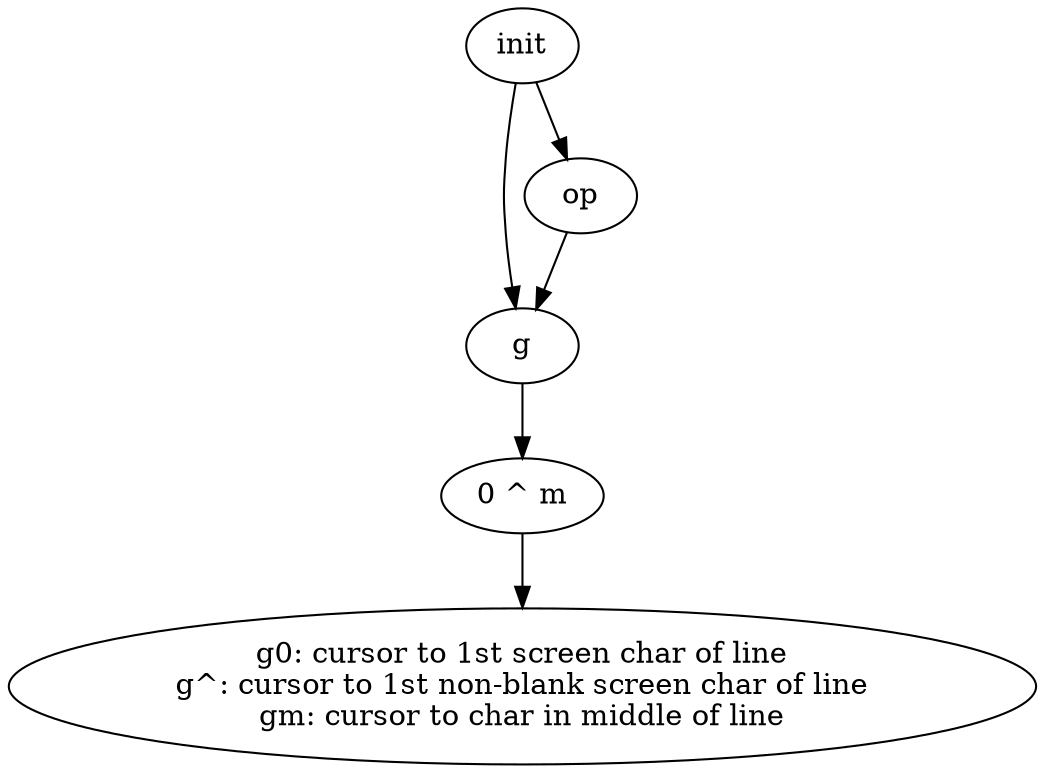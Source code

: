 digraph g
{

  /* list of nodes */
  "command" [label="g0: cursor to 1st screen char of line\ng^: cursor to 1st non-blank screen char of line\ngm: cursor to char in middle of line"];
  "init" [label="init"];
  "key1" [label="g"];
  "key2" [label="0 ^ m"];
  "op" [label="op"];

  /* list of edges */
  "init" -> "key1";
  "init" -> "op";
  "key1" -> "key2";
  "key2" -> "command";
  "op" -> "key1";
}
